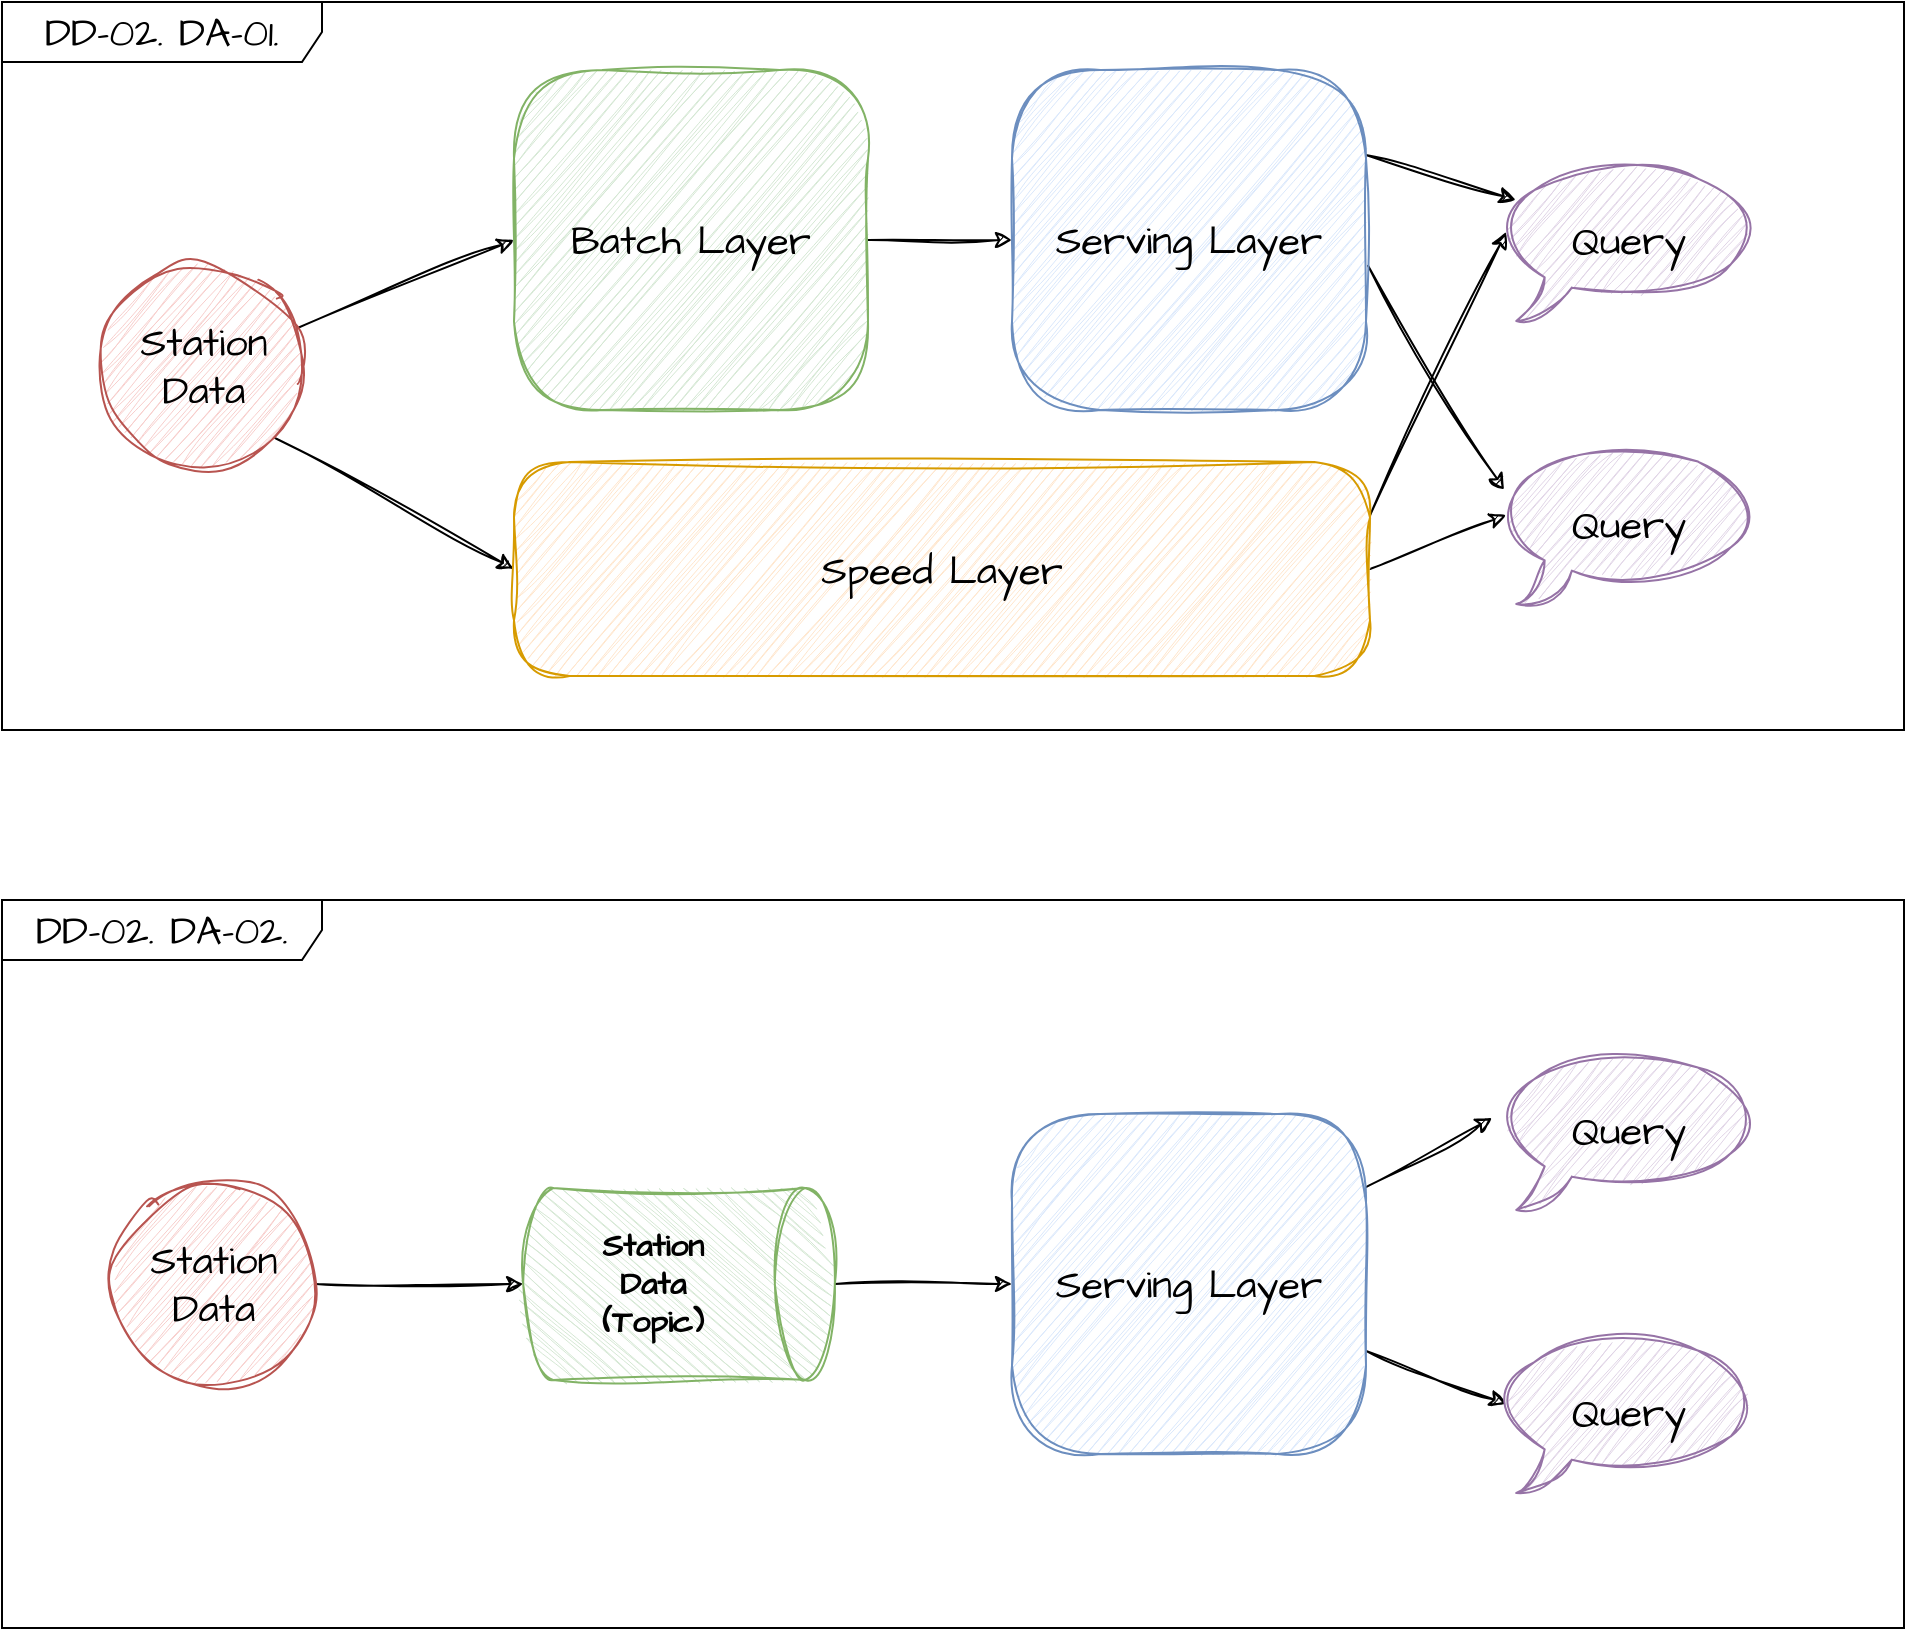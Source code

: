 <mxfile version="21.6.9" type="github">
  <diagram name="페이지-1" id="ALll7OS4bxE84zw_-f1C">
    <mxGraphModel dx="2426" dy="1119" grid="0" gridSize="10" guides="1" tooltips="1" connect="1" arrows="1" fold="1" page="0" pageScale="1" pageWidth="827" pageHeight="1169" math="0" shadow="0">
      <root>
        <mxCell id="0" />
        <mxCell id="1" parent="0" />
        <mxCell id="d6xwitlfHzsWJnK3oZD8-2" value="DD-02. DA-01." style="shape=umlFrame;whiteSpace=wrap;html=1;pointerEvents=0;recursiveResize=0;container=0;collapsible=0;width=160;hachureGap=4;fontFamily=Architects Daughter;fontSource=https%3A%2F%2Ffonts.googleapis.com%2Fcss%3Ffamily%3DArchitects%2BDaughter;fontSize=20;movable=1;resizable=1;rotatable=1;deletable=1;editable=1;locked=0;connectable=1;fillColor=default;" vertex="1" parent="1">
          <mxGeometry x="-88" y="233" width="951" height="364" as="geometry" />
        </mxCell>
        <mxCell id="d6xwitlfHzsWJnK3oZD8-3" value="DD-02. DA-02." style="shape=umlFrame;whiteSpace=wrap;html=1;pointerEvents=0;recursiveResize=0;container=0;collapsible=0;width=160;hachureGap=4;fontFamily=Architects Daughter;fontSource=https%3A%2F%2Ffonts.googleapis.com%2Fcss%3Ffamily%3DArchitects%2BDaughter;fontSize=20;movable=1;resizable=1;rotatable=1;deletable=1;editable=1;locked=0;connectable=1;fillColor=default;" vertex="1" parent="1">
          <mxGeometry x="-88" y="682" width="951" height="364" as="geometry" />
        </mxCell>
        <mxCell id="d6xwitlfHzsWJnK3oZD8-10" style="rounded=0;sketch=1;hachureGap=4;jiggle=2;curveFitting=1;orthogonalLoop=1;jettySize=auto;html=1;entryX=0;entryY=0.5;entryDx=0;entryDy=0;fontFamily=Architects Daughter;fontSource=https%3A%2F%2Ffonts.googleapis.com%2Fcss%3Ffamily%3DArchitects%2BDaughter;fontSize=16;" edge="1" parent="1" source="d6xwitlfHzsWJnK3oZD8-4" target="d6xwitlfHzsWJnK3oZD8-5">
          <mxGeometry relative="1" as="geometry" />
        </mxCell>
        <mxCell id="d6xwitlfHzsWJnK3oZD8-11" style="rounded=0;sketch=1;hachureGap=4;jiggle=2;curveFitting=1;orthogonalLoop=1;jettySize=auto;html=1;exitX=1;exitY=1;exitDx=0;exitDy=0;entryX=0;entryY=0.5;entryDx=0;entryDy=0;fontFamily=Architects Daughter;fontSource=https%3A%2F%2Ffonts.googleapis.com%2Fcss%3Ffamily%3DArchitects%2BDaughter;fontSize=16;" edge="1" parent="1" source="d6xwitlfHzsWJnK3oZD8-4" target="d6xwitlfHzsWJnK3oZD8-6">
          <mxGeometry relative="1" as="geometry" />
        </mxCell>
        <mxCell id="d6xwitlfHzsWJnK3oZD8-4" value="Station&lt;br&gt;Data" style="ellipse;whiteSpace=wrap;html=1;sketch=1;hachureGap=4;jiggle=2;curveFitting=1;fontFamily=Architects Daughter;fontSource=https%3A%2F%2Ffonts.googleapis.com%2Fcss%3Ffamily%3DArchitects%2BDaughter;fontSize=20;fillColor=#f8cecc;strokeColor=#b85450;" vertex="1" parent="1">
          <mxGeometry x="-38.5" y="364" width="102" height="102" as="geometry" />
        </mxCell>
        <mxCell id="d6xwitlfHzsWJnK3oZD8-9" style="edgeStyle=orthogonalEdgeStyle;rounded=0;sketch=1;hachureGap=4;jiggle=2;curveFitting=1;orthogonalLoop=1;jettySize=auto;html=1;entryX=0;entryY=0.5;entryDx=0;entryDy=0;fontFamily=Architects Daughter;fontSource=https%3A%2F%2Ffonts.googleapis.com%2Fcss%3Ffamily%3DArchitects%2BDaughter;fontSize=16;" edge="1" parent="1" source="d6xwitlfHzsWJnK3oZD8-5" target="d6xwitlfHzsWJnK3oZD8-8">
          <mxGeometry relative="1" as="geometry" />
        </mxCell>
        <mxCell id="d6xwitlfHzsWJnK3oZD8-5" value="Batch Layer" style="rounded=1;whiteSpace=wrap;html=1;sketch=1;hachureGap=4;jiggle=2;curveFitting=1;fontFamily=Architects Daughter;fontSource=https%3A%2F%2Ffonts.googleapis.com%2Fcss%3Ffamily%3DArchitects%2BDaughter;fontSize=20;arcSize=26;fillColor=#d5e8d4;strokeColor=#82b366;" vertex="1" parent="1">
          <mxGeometry x="168" y="267" width="177" height="170" as="geometry" />
        </mxCell>
        <mxCell id="d6xwitlfHzsWJnK3oZD8-14" style="rounded=0;sketch=1;hachureGap=4;jiggle=2;curveFitting=1;orthogonalLoop=1;jettySize=auto;html=1;entryX=0.045;entryY=0.45;entryDx=0;entryDy=0;entryPerimeter=0;fontFamily=Architects Daughter;fontSource=https%3A%2F%2Ffonts.googleapis.com%2Fcss%3Ffamily%3DArchitects%2BDaughter;fontSize=16;exitX=1;exitY=0.5;exitDx=0;exitDy=0;" edge="1" parent="1" source="d6xwitlfHzsWJnK3oZD8-6" target="d6xwitlfHzsWJnK3oZD8-13">
          <mxGeometry relative="1" as="geometry" />
        </mxCell>
        <mxCell id="d6xwitlfHzsWJnK3oZD8-15" style="edgeStyle=none;shape=connector;rounded=0;sketch=1;hachureGap=4;jiggle=2;curveFitting=1;orthogonalLoop=1;jettySize=auto;html=1;exitX=1;exitY=0.25;exitDx=0;exitDy=0;entryX=0.045;entryY=0.45;entryDx=0;entryDy=0;entryPerimeter=0;labelBackgroundColor=default;strokeColor=default;fontFamily=Architects Daughter;fontSource=https%3A%2F%2Ffonts.googleapis.com%2Fcss%3Ffamily%3DArchitects%2BDaughter;fontSize=16;fontColor=default;endArrow=classic;" edge="1" parent="1" source="d6xwitlfHzsWJnK3oZD8-6" target="d6xwitlfHzsWJnK3oZD8-12">
          <mxGeometry relative="1" as="geometry" />
        </mxCell>
        <mxCell id="d6xwitlfHzsWJnK3oZD8-6" value="Speed Layer" style="rounded=1;whiteSpace=wrap;html=1;sketch=1;hachureGap=4;jiggle=2;curveFitting=1;fontFamily=Architects Daughter;fontSource=https%3A%2F%2Ffonts.googleapis.com%2Fcss%3Ffamily%3DArchitects%2BDaughter;fontSize=20;arcSize=26;fillColor=#ffe6cc;strokeColor=#d79b00;" vertex="1" parent="1">
          <mxGeometry x="168" y="463" width="428" height="107" as="geometry" />
        </mxCell>
        <mxCell id="d6xwitlfHzsWJnK3oZD8-16" style="edgeStyle=none;shape=connector;rounded=0;sketch=1;hachureGap=4;jiggle=2;curveFitting=1;orthogonalLoop=1;jettySize=auto;html=1;exitX=1.006;exitY=0.576;exitDx=0;exitDy=0;entryX=0.037;entryY=0.296;entryDx=0;entryDy=0;entryPerimeter=0;labelBackgroundColor=default;strokeColor=default;fontFamily=Architects Daughter;fontSource=https%3A%2F%2Ffonts.googleapis.com%2Fcss%3Ffamily%3DArchitects%2BDaughter;fontSize=16;fontColor=default;endArrow=classic;exitPerimeter=0;" edge="1" parent="1" source="d6xwitlfHzsWJnK3oZD8-8" target="d6xwitlfHzsWJnK3oZD8-13">
          <mxGeometry relative="1" as="geometry" />
        </mxCell>
        <mxCell id="d6xwitlfHzsWJnK3oZD8-17" style="edgeStyle=none;shape=connector;rounded=0;sketch=1;hachureGap=4;jiggle=2;curveFitting=1;orthogonalLoop=1;jettySize=auto;html=1;exitX=1;exitY=0.25;exitDx=0;exitDy=0;entryX=0.081;entryY=0.253;entryDx=0;entryDy=0;entryPerimeter=0;labelBackgroundColor=default;strokeColor=default;fontFamily=Architects Daughter;fontSource=https%3A%2F%2Ffonts.googleapis.com%2Fcss%3Ffamily%3DArchitects%2BDaughter;fontSize=16;fontColor=default;endArrow=classic;" edge="1" parent="1" source="d6xwitlfHzsWJnK3oZD8-8" target="d6xwitlfHzsWJnK3oZD8-12">
          <mxGeometry relative="1" as="geometry" />
        </mxCell>
        <mxCell id="d6xwitlfHzsWJnK3oZD8-8" value="Serving Layer" style="rounded=1;whiteSpace=wrap;html=1;sketch=1;hachureGap=4;jiggle=2;curveFitting=1;fontFamily=Architects Daughter;fontSource=https%3A%2F%2Ffonts.googleapis.com%2Fcss%3Ffamily%3DArchitects%2BDaughter;fontSize=20;arcSize=26;fillColor=#dae8fc;strokeColor=#6c8ebf;" vertex="1" parent="1">
          <mxGeometry x="417" y="267" width="177" height="170" as="geometry" />
        </mxCell>
        <mxCell id="d6xwitlfHzsWJnK3oZD8-12" value="Query" style="whiteSpace=wrap;html=1;shape=mxgraph.basic.oval_callout;sketch=1;hachureGap=4;jiggle=2;curveFitting=1;fontFamily=Architects Daughter;fontSource=https%3A%2F%2Ffonts.googleapis.com%2Fcss%3Ffamily%3DArchitects%2BDaughter;fontSize=20;fillColor=#e1d5e7;strokeColor=#9673a6;" vertex="1" parent="1">
          <mxGeometry x="658" y="311.5" width="135" height="81" as="geometry" />
        </mxCell>
        <mxCell id="d6xwitlfHzsWJnK3oZD8-13" value="Query" style="whiteSpace=wrap;html=1;shape=mxgraph.basic.oval_callout;sketch=1;hachureGap=4;jiggle=2;curveFitting=1;fontFamily=Architects Daughter;fontSource=https%3A%2F%2Ffonts.googleapis.com%2Fcss%3Ffamily%3DArchitects%2BDaughter;fontSize=20;fillColor=#e1d5e7;strokeColor=#9673a6;" vertex="1" parent="1">
          <mxGeometry x="658" y="453" width="135" height="81" as="geometry" />
        </mxCell>
        <mxCell id="d6xwitlfHzsWJnK3oZD8-25" style="edgeStyle=none;shape=connector;rounded=0;sketch=1;hachureGap=4;jiggle=2;curveFitting=1;orthogonalLoop=1;jettySize=auto;html=1;entryX=0;entryY=0.5;entryDx=0;entryDy=0;labelBackgroundColor=default;strokeColor=default;fontFamily=Architects Daughter;fontSource=https%3A%2F%2Ffonts.googleapis.com%2Fcss%3Ffamily%3DArchitects%2BDaughter;fontSize=16;fontColor=default;endArrow=classic;exitX=0.5;exitY=0;exitDx=0;exitDy=0;exitPerimeter=0;" edge="1" parent="1" source="d6xwitlfHzsWJnK3oZD8-34" target="d6xwitlfHzsWJnK3oZD8-20">
          <mxGeometry relative="1" as="geometry">
            <mxPoint x="345" y="874" as="sourcePoint" />
          </mxGeometry>
        </mxCell>
        <mxCell id="d6xwitlfHzsWJnK3oZD8-23" style="edgeStyle=none;shape=connector;rounded=0;sketch=1;hachureGap=4;jiggle=2;curveFitting=1;orthogonalLoop=1;jettySize=auto;html=1;entryX=-0.007;entryY=0.432;entryDx=0;entryDy=0;entryPerimeter=0;labelBackgroundColor=default;strokeColor=default;fontFamily=Architects Daughter;fontSource=https%3A%2F%2Ffonts.googleapis.com%2Fcss%3Ffamily%3DArchitects%2BDaughter;fontSize=16;fontColor=default;endArrow=classic;" edge="1" parent="1" source="d6xwitlfHzsWJnK3oZD8-20" target="d6xwitlfHzsWJnK3oZD8-22">
          <mxGeometry relative="1" as="geometry" />
        </mxCell>
        <mxCell id="d6xwitlfHzsWJnK3oZD8-24" style="edgeStyle=none;shape=connector;rounded=0;sketch=1;hachureGap=4;jiggle=2;curveFitting=1;orthogonalLoop=1;jettySize=auto;html=1;entryX=0.045;entryY=0.45;entryDx=0;entryDy=0;entryPerimeter=0;labelBackgroundColor=default;strokeColor=default;fontFamily=Architects Daughter;fontSource=https%3A%2F%2Ffonts.googleapis.com%2Fcss%3Ffamily%3DArchitects%2BDaughter;fontSize=16;fontColor=default;endArrow=classic;" edge="1" parent="1" source="d6xwitlfHzsWJnK3oZD8-20" target="d6xwitlfHzsWJnK3oZD8-21">
          <mxGeometry relative="1" as="geometry" />
        </mxCell>
        <mxCell id="d6xwitlfHzsWJnK3oZD8-20" value="Serving Layer" style="rounded=1;whiteSpace=wrap;html=1;sketch=1;hachureGap=4;jiggle=2;curveFitting=1;fontFamily=Architects Daughter;fontSource=https%3A%2F%2Ffonts.googleapis.com%2Fcss%3Ffamily%3DArchitects%2BDaughter;fontSize=20;arcSize=26;fillColor=#dae8fc;strokeColor=#6c8ebf;" vertex="1" parent="1">
          <mxGeometry x="417" y="789" width="177" height="170" as="geometry" />
        </mxCell>
        <mxCell id="d6xwitlfHzsWJnK3oZD8-21" value="Query" style="whiteSpace=wrap;html=1;shape=mxgraph.basic.oval_callout;sketch=1;hachureGap=4;jiggle=2;curveFitting=1;fontFamily=Architects Daughter;fontSource=https%3A%2F%2Ffonts.googleapis.com%2Fcss%3Ffamily%3DArchitects%2BDaughter;fontSize=20;fillColor=#e1d5e7;strokeColor=#9673a6;" vertex="1" parent="1">
          <mxGeometry x="658" y="897.5" width="135" height="81" as="geometry" />
        </mxCell>
        <mxCell id="d6xwitlfHzsWJnK3oZD8-22" value="Query" style="whiteSpace=wrap;html=1;shape=mxgraph.basic.oval_callout;sketch=1;hachureGap=4;jiggle=2;curveFitting=1;fontFamily=Architects Daughter;fontSource=https%3A%2F%2Ffonts.googleapis.com%2Fcss%3Ffamily%3DArchitects%2BDaughter;fontSize=20;fillColor=#e1d5e7;strokeColor=#9673a6;" vertex="1" parent="1">
          <mxGeometry x="658" y="756" width="135" height="81" as="geometry" />
        </mxCell>
        <mxCell id="d6xwitlfHzsWJnK3oZD8-34" value="Station&lt;br&gt;Data&lt;br&gt;(Topic)" style="shape=cylinder3;whiteSpace=wrap;html=1;boundedLbl=1;backgroundOutline=1;size=15;sketch=1;hachureGap=4;jiggle=2;curveFitting=1;fontFamily=Architects Daughter;fontSource=https%3A%2F%2Ffonts.googleapis.com%2Fcss%3Ffamily%3DArchitects%2BDaughter;fontSize=16;direction=south;fillColor=#d5e8d4;strokeColor=#82b366;fontStyle=1" vertex="1" parent="1">
          <mxGeometry x="172.58" y="826" width="155.84" height="96" as="geometry" />
        </mxCell>
        <mxCell id="d6xwitlfHzsWJnK3oZD8-36" style="edgeStyle=none;shape=connector;rounded=0;sketch=1;hachureGap=4;jiggle=2;curveFitting=1;orthogonalLoop=1;jettySize=auto;html=1;entryX=0.5;entryY=1;entryDx=0;entryDy=0;entryPerimeter=0;labelBackgroundColor=default;strokeColor=default;fontFamily=Architects Daughter;fontSource=https%3A%2F%2Ffonts.googleapis.com%2Fcss%3Ffamily%3DArchitects%2BDaughter;fontSize=16;fontColor=default;endArrow=classic;" edge="1" parent="1" source="d6xwitlfHzsWJnK3oZD8-35" target="d6xwitlfHzsWJnK3oZD8-34">
          <mxGeometry relative="1" as="geometry" />
        </mxCell>
        <mxCell id="d6xwitlfHzsWJnK3oZD8-35" value="Station&lt;br&gt;Data" style="ellipse;whiteSpace=wrap;html=1;sketch=1;hachureGap=4;jiggle=2;curveFitting=1;fontFamily=Architects Daughter;fontSource=https%3A%2F%2Ffonts.googleapis.com%2Fcss%3Ffamily%3DArchitects%2BDaughter;fontSize=20;fillColor=#f8cecc;strokeColor=#b85450;" vertex="1" parent="1">
          <mxGeometry x="-33" y="823" width="102" height="102" as="geometry" />
        </mxCell>
      </root>
    </mxGraphModel>
  </diagram>
</mxfile>
